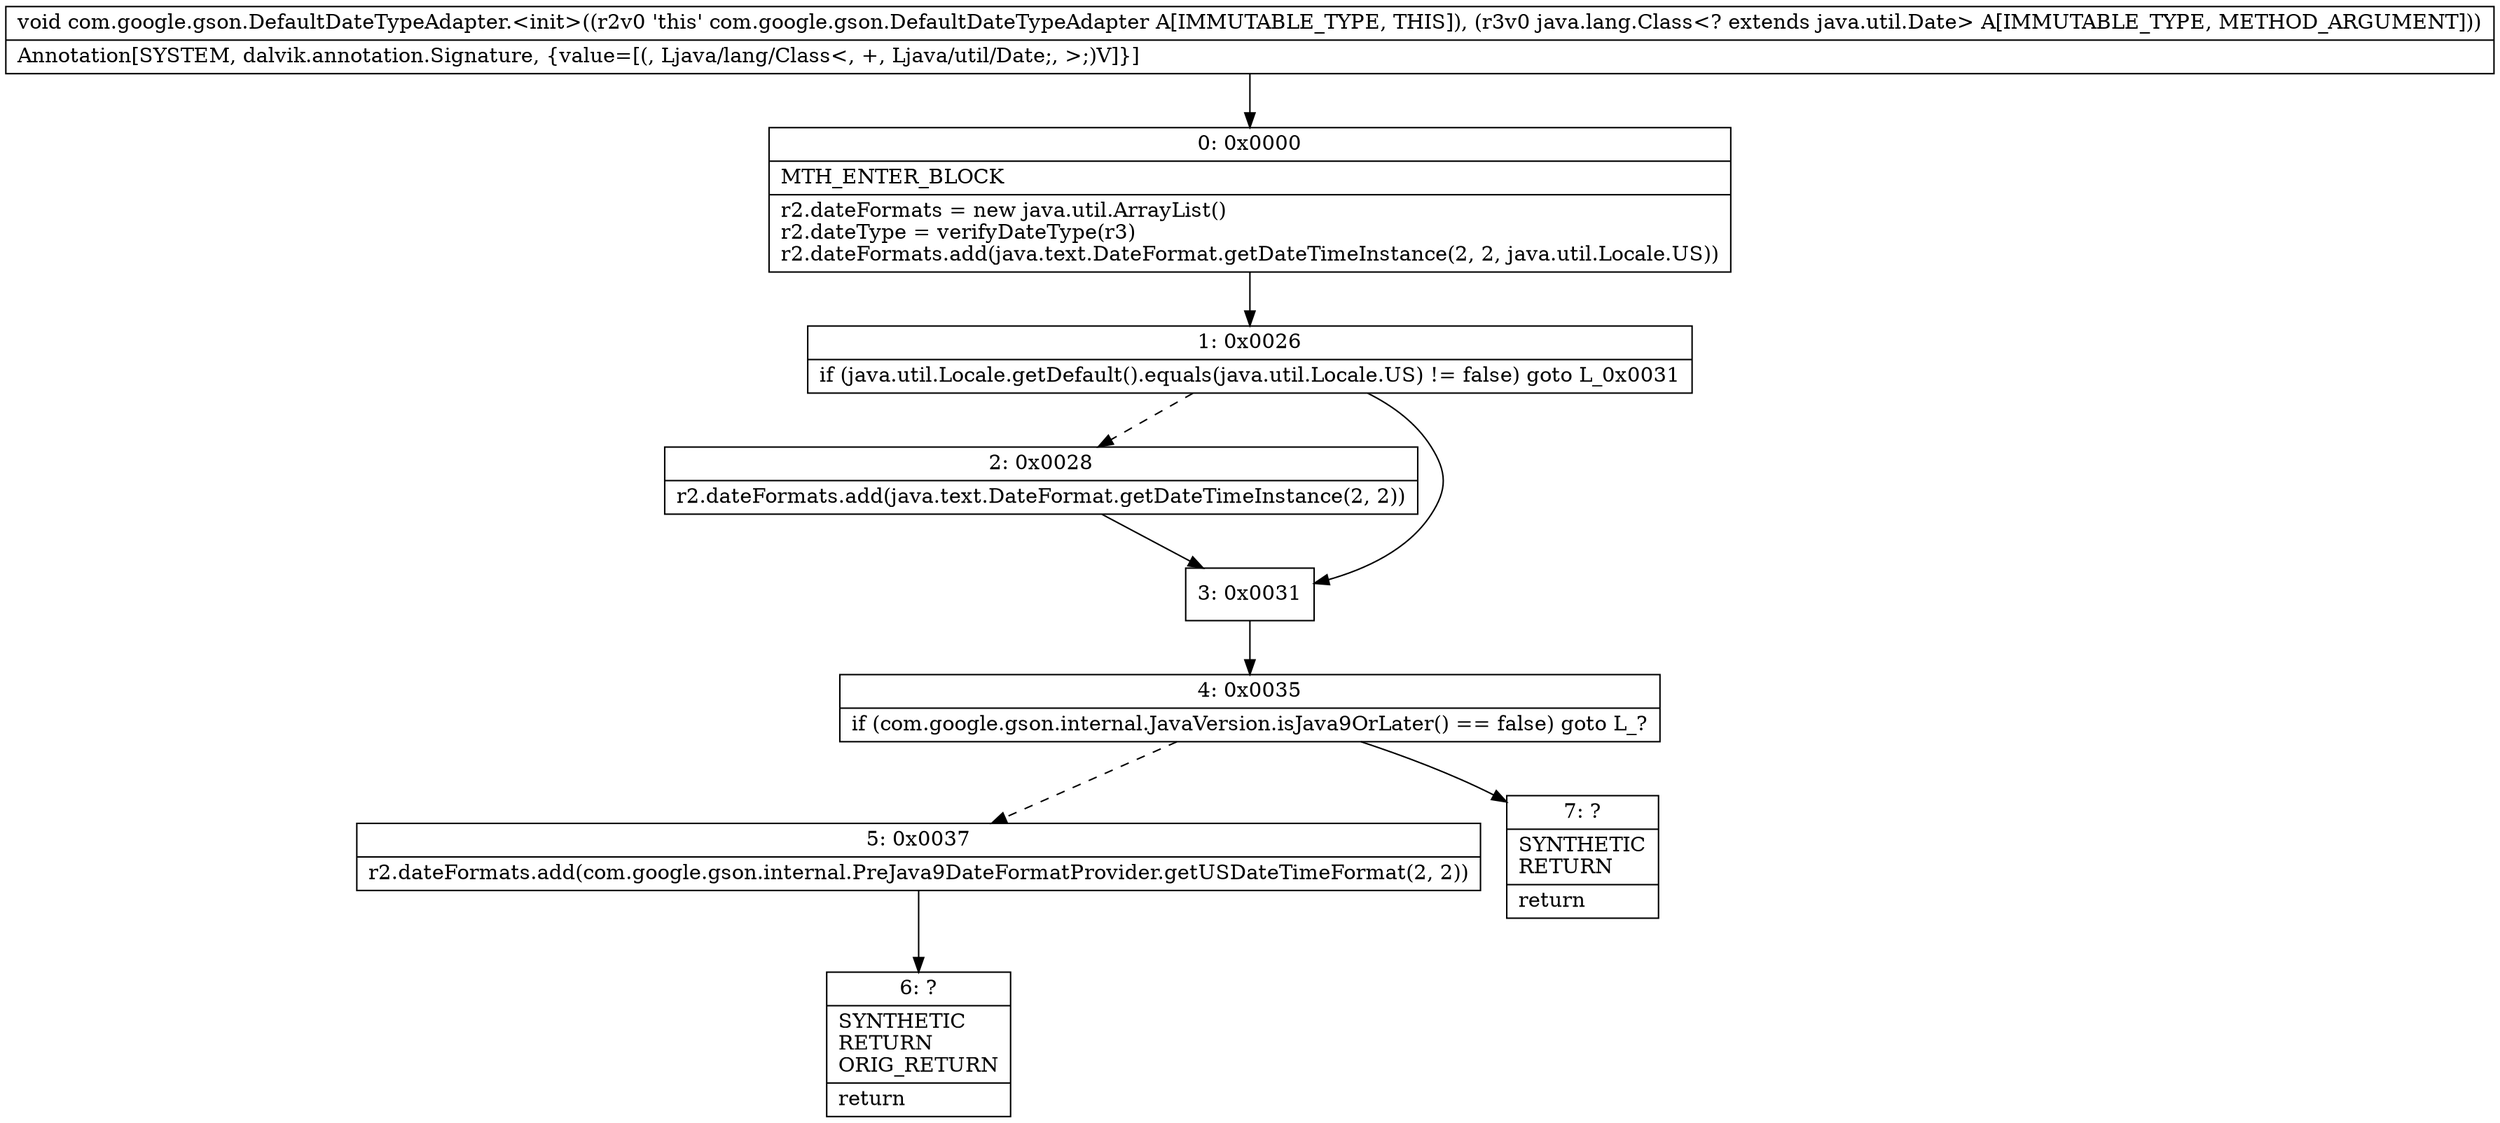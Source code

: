 digraph "CFG forcom.google.gson.DefaultDateTypeAdapter.\<init\>(Ljava\/lang\/Class;)V" {
Node_0 [shape=record,label="{0\:\ 0x0000|MTH_ENTER_BLOCK\l|r2.dateFormats = new java.util.ArrayList()\lr2.dateType = verifyDateType(r3)\lr2.dateFormats.add(java.text.DateFormat.getDateTimeInstance(2, 2, java.util.Locale.US))\l}"];
Node_1 [shape=record,label="{1\:\ 0x0026|if (java.util.Locale.getDefault().equals(java.util.Locale.US) != false) goto L_0x0031\l}"];
Node_2 [shape=record,label="{2\:\ 0x0028|r2.dateFormats.add(java.text.DateFormat.getDateTimeInstance(2, 2))\l}"];
Node_3 [shape=record,label="{3\:\ 0x0031}"];
Node_4 [shape=record,label="{4\:\ 0x0035|if (com.google.gson.internal.JavaVersion.isJava9OrLater() == false) goto L_?\l}"];
Node_5 [shape=record,label="{5\:\ 0x0037|r2.dateFormats.add(com.google.gson.internal.PreJava9DateFormatProvider.getUSDateTimeFormat(2, 2))\l}"];
Node_6 [shape=record,label="{6\:\ ?|SYNTHETIC\lRETURN\lORIG_RETURN\l|return\l}"];
Node_7 [shape=record,label="{7\:\ ?|SYNTHETIC\lRETURN\l|return\l}"];
MethodNode[shape=record,label="{void com.google.gson.DefaultDateTypeAdapter.\<init\>((r2v0 'this' com.google.gson.DefaultDateTypeAdapter A[IMMUTABLE_TYPE, THIS]), (r3v0 java.lang.Class\<? extends java.util.Date\> A[IMMUTABLE_TYPE, METHOD_ARGUMENT]))  | Annotation[SYSTEM, dalvik.annotation.Signature, \{value=[(, Ljava\/lang\/Class\<, +, Ljava\/util\/Date;, \>;)V]\}]\l}"];
MethodNode -> Node_0;
Node_0 -> Node_1;
Node_1 -> Node_2[style=dashed];
Node_1 -> Node_3;
Node_2 -> Node_3;
Node_3 -> Node_4;
Node_4 -> Node_5[style=dashed];
Node_4 -> Node_7;
Node_5 -> Node_6;
}

